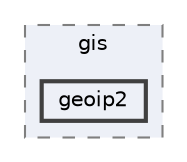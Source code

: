 digraph "C:/Users/LukeMabie/documents/Development/Password_Saver_Using_Django-master/venv/Lib/site-packages/django/contrib/gis/geoip2"
{
 // LATEX_PDF_SIZE
  bgcolor="transparent";
  edge [fontname=Helvetica,fontsize=10,labelfontname=Helvetica,labelfontsize=10];
  node [fontname=Helvetica,fontsize=10,shape=box,height=0.2,width=0.4];
  compound=true
  subgraph clusterdir_18a1523b3047a0214c46913ad78ae708 {
    graph [ bgcolor="#edf0f7", pencolor="grey50", label="gis", fontname=Helvetica,fontsize=10 style="filled,dashed", URL="dir_18a1523b3047a0214c46913ad78ae708.html",tooltip=""]
  dir_67bacf3987bdaaaceb5327a992e52ce9 [label="geoip2", fillcolor="#edf0f7", color="grey25", style="filled,bold", URL="dir_67bacf3987bdaaaceb5327a992e52ce9.html",tooltip=""];
  }
}
